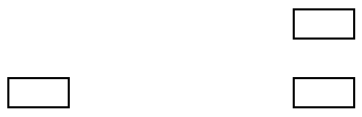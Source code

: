 // Memsim
digraph {
	graph [rankdir=RL ranksep=1.5]
	node [fontsize=8 height=0.2 margin="0.02 0.02" shape=record width=0.4]
	edge [arrowsize=0.4]
	subgraph right_ones {
		p1 [label=""]
		rank=sink
	}
	subgraph left_ones {
		p2 [label=""]
		p3 [label=""]
		rank=source
	}
}
